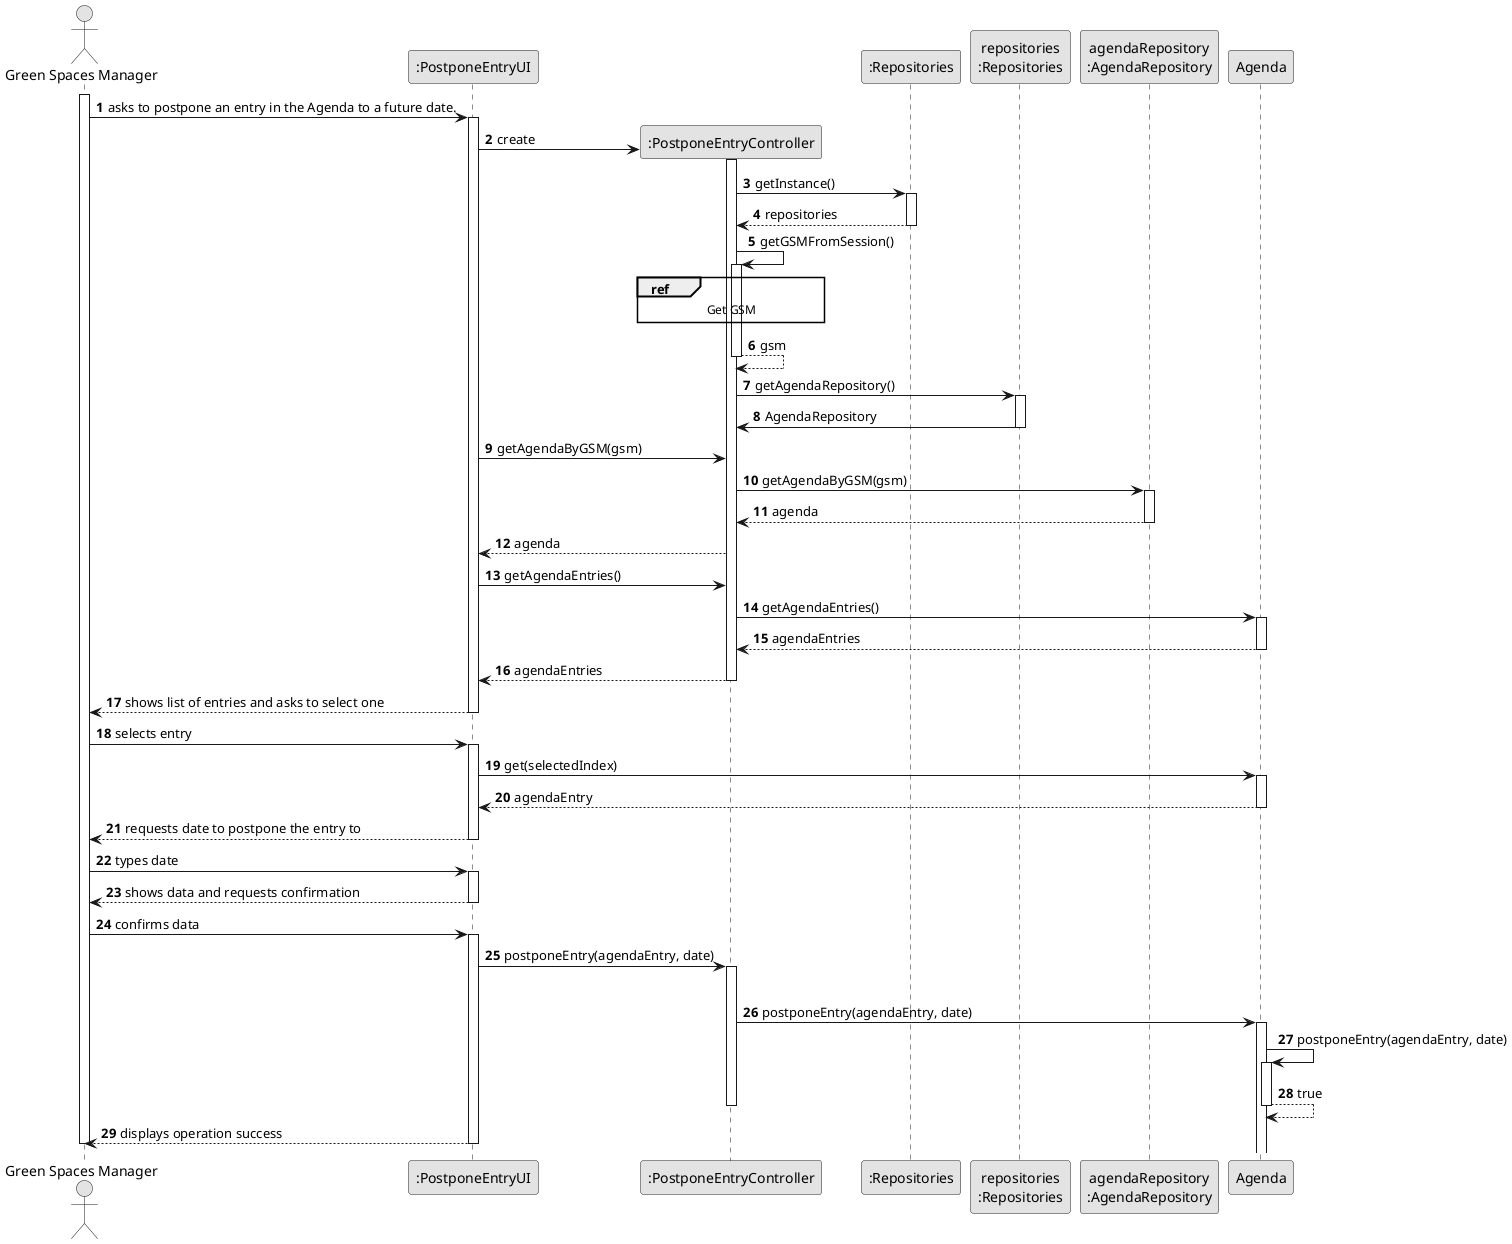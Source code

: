 @startuml
skinparam monochrome true
skinparam packageStyle rectangle
skinparam shadowing false

autonumber

'hide footbox
actor "Green Spaces Manager" as ADM
participant ":PostponeEntryUI" as UI
participant ":PostponeEntryController" as CTRL
participant ":Repositories" as RepositorySingleton
participant "repositories\n:Repositories" as PLAT
participant "agendaRepository\n:AgendaRepository" as AR
participant "Agenda" as AG

activate ADM

        ADM -> UI : asks to postpone an entry in the Agenda to a future date.

        activate UI

'            UI --> ADM : requests data (name)
            'create CTRL
            UI -> CTRL** : create

            activate CTRL

                        CTRL -> RepositorySingleton : getInstance()
                                        activate RepositorySingleton

                                            RepositorySingleton --> CTRL: repositories
                                        deactivate RepositorySingleton

                                         CTRL -> CTRL : getGSMFromSession()
                                         activate CTRL

                                         ref over CTRL
                                         Get GSM
                                         end

                                             CTRL --> CTRL : gsm
                                         deactivate CTRL

                             CTRL -> PLAT : getAgendaRepository()
                                     activate PLAT

                                 PLAT -> CTRL : AgendaRepository
                                 deactivate PLAT

                             UI -> CTRL: getAgendaByGSM(gsm)

                             CTRL -> AR: getAgendaByGSM(gsm)
                                         activate AR

                                         AR --> CTRL: agenda
                                         deactivate AR
                             CTRL --> UI : agenda


                             UI -> CTRL : getAgendaEntries()
                            CTRL -> AG : getAgendaEntries()
                            activate AG

                            AG --> CTRL : agendaEntries
                            deactivate AG

                            CTRL --> UI : agendaEntries
                            deactivate CTRL




    UI --> ADM : shows list of entries and asks to select one
    deactivate UI



    ADM -> UI : selects entry
    activate UI

                                     UI -> AG : get(selectedIndex)
                                     activate AG

                                    AG --> UI : agendaEntry
                                    deactivate AG
    UI --> ADM : requests date to postpone the entry to
    deactivate UI

        ADM -> UI : types date
        activate UI

        
            UI --> ADM : shows data and requests confirmation
            deactivate UI
        
            ADM -> UI : confirms data
            activate UI


        UI -> CTRL : postponeEntry(agendaEntry, date)
        activate CTRL

            |||

            CTRL -> AG: postponeEntry(agendaEntry, date)
            activate AG

                AG -> AG: postponeEntry(agendaEntry, date)
                            activate AG

                            AG --> AG: true
                            deactivate AG

                deactivate CTRL

            UI --> ADM: displays operation success
    deactivate UI

deactivate ADM

@enduml